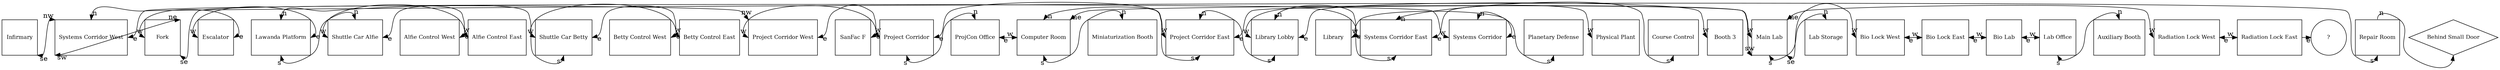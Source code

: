 digraph G {
	splines=TRUE
	K=0
	Infirmary [label=Infirmary fontsize=11 height=1 pos="2.9491878185021196,8.97350665657949!" shape=rectangle width=1]
	"Systems Corridor East" [label="Systems Corridor East" fontsize=11 height=1 pos="11.882613058488616,5.973854850474515!" shape=rectangle width=1]
	"Alfie Control East" [label="Alfie Control East" fontsize=11 height=1 pos="0,0!" shape=rectangle width=1]
	"Physical Plant" [label="Physical Plant" fontsize=11 height=1 pos="14.931768234115992,5.973854850474515!" shape=rectangle width=1]
	"Shuttle Car Betty" [label="Shuttle Car Betty" fontsize=11 height=1 pos="-2.9651567478997416,5.941967322492861!" shape=rectangle width=1]
	Fork [label=Fork fontsize=11 height=1 pos="2.9812974105335712,2.984259685884556!" shape=rectangle width=1]
	Escalator [label=Escalator fontsize=11 height=1 pos="0.04402576883879378,2.984259685884556!" shape=rectangle width=1]
	"Project Corridor East" [label="Project Corridor East" fontsize=11 height=1 pos="11.898530536651881,-0.03322402735495983!" shape=rectangle width=1]
	"Library Lobby" [label="Library Lobby" fontsize=11 height=1 pos="11.89057179757025,2.9994891873432925!" shape=rectangle width=1]
	"Lab Office" [label="Lab Office" fontsize=11 height=1 pos="26.898727688912714,-1.5187236898875636!" shape=rectangle width=1]
	"Repair Room" [label="Repair Room" fontsize=11 height=1 pos="5.931326285302152,8.999407369233374!" shape=rectangle width=1]
	"Course Control" [label="Course Control" fontsize=11 height=1 pos="11.882613058488616,8.961749579042882!" shape=rectangle width=1]
	"Alfie Control West" [label="Alfie Control West" fontsize=11 height=1 pos="-6.004403427043718,0.0!" shape=rectangle width=1]
	"ProjCon Office" [label="ProjCon Office" fontsize=11 height=1 pos="8.88477822042103,-3.0463426916872516!" shape=rectangle width=1]
	Library [label=Library fontsize=11 height=1 pos="8.83913709987866,2.9994891873432925!" shape=rectangle width=1]
	"Planetary Defense" [label="Planetary Defense" fontsize=11 height=1 pos="8.920597160467919,9.043574152128613!" shape=rectangle width=1]
	"Systems Corridor West" [label="Systems Corridor West" fontsize=11 height=1 pos="5.931326285302152,5.973854850474515!" shape=rectangle width=1]
	"Project Corridor West" [label="Project Corridor West" fontsize=11 height=1 pos="5.920979362347818,-0.03322402735495983!" shape=rectangle width=1]
	"Betty Control West" [label="Betty Control West" fontsize=11 height=1 pos="-5.978785919605677,5.941967322492861!" shape=rectangle width=1]
	"Project Corridor" [label="Project Corridor" fontsize=11 height=1 pos="8.88477822042103,-0.03322402735495983!" shape=rectangle width=1]
	"Bio Lock East" [label="Bio Lock East" fontsize=11 height=1 pos="20.928068213912255,-1.5187236898875636!" shape=rectangle width=1]
	"Shuttle Car Alfie" [label="Shuttle Car Alfie" fontsize=11 height=1 pos="-2.9651567478997416,0.0!" shape=rectangle width=1]
	"Lawanda Platform" [label="Lawanda Platform" fontsize=11 height=1 pos="-2.9651567478997416,2.984259685884556!" shape=rectangle width=1]
	"Betty Control East" [label="Betty Control East" fontsize=11 height=1 pos="0.037101823246093846,5.941967322492861!" shape=rectangle width=1]
	"Bio Lab" [label="Bio Lab" fontsize=11 height=1 pos="23.890901604352145,-1.5187236898875636!" shape=rectangle width=1]
	"SanFac F" [label="SanFac F" fontsize=11 height=1 pos="2.8597792495594496,-0.03322402735495983!" shape=rectangle width=1]
	"Miniaturization Booth" [label="Miniaturization Booth" fontsize=11 height=1 pos="11.874276165511075,-4.541082577255254!" shape=rectangle width=1]
	"Systems Corridor" [label="Systems Corridor" fontsize=11 height=1 pos="8.920597160467919,5.973854850474515!" shape=rectangle width=1]
	4409309776 [label="?" fontsize=11 height=1 pos="23.809993414827034,1.4598381293075635!" shape=ellipse width=1]
	4409402080 [label="Behind Small Door" fontsize=11 height=1 pos="5.931326285302152,11.99112624602601!" shape=diamond width=1]
	"Bio Lock West" [label="Bio Lock West" fontsize=11 height=1 pos="17.899020979848096,-1.5187236898875636!" shape=rectangle width=1]
	"Radiation Lock West" [label="Radiation Lock West" fontsize=11 height=1 pos="17.874852945593062,1.4598381293075635!" shape=rectangle width=1]
	"Main Lab" [label="Main Lab" fontsize=11 height=1 pos="14.885734787792043,-0.006904156913199816!" shape=rectangle width=1]
	"Lab Storage" [label="Lab Storage" fontsize=11 height=1 pos="14.885734787792043,-1.515232649715534!" shape=rectangle width=1]
	"Auxiliary Booth" [label="Auxiliary Booth" fontsize=11 height=1 pos="26.898727688912714,-4.55157001272661!" shape=rectangle width=1]
	"Computer Room" [label="Computer Room" fontsize=11 height=1 pos="11.874276165511075,-3.031850402133642!" shape=rectangle width=1]
	"Radiation Lock East" [label="Radiation Lock East" fontsize=11 height=1 pos="20.843043664795026,1.4598381293075635!" shape=rectangle width=1]
	"Booth 3" [label="Booth 3" fontsize=11 height=1 pos="13.373607899011235,2.9994891873432925!" shape=rectangle width=1]
	"Alfie Control East" -> "Shuttle Car Alfie" [constraint=FALSE dir=both headlabel=e headport=e labeldistance=1.5 labelfloat=TRUE minlen=2 taillabel=w tailport=w weight=0]
	"Shuttle Car Alfie" -> "Alfie Control West" [constraint=FALSE dir=both headlabel=e headport=e labeldistance=1.5 labelfloat=TRUE minlen=2 taillabel=w tailport=w weight=0]
	"Lawanda Platform" -> "Shuttle Car Alfie" [constraint=FALSE dir=both headlabel=n headport=n labeldistance=1.5 labelfloat=TRUE minlen=2 taillabel=s tailport=s weight=0]
	"Shuttle Car Betty" -> "Lawanda Platform" [constraint=FALSE dir=both headlabel=n headport=n labeldistance=1.5 labelfloat=TRUE minlen=2 taillabel=s tailport=s weight=0]
	"Betty Control East" -> "Shuttle Car Betty" [constraint=FALSE dir=both headlabel=e headport=e labeldistance=1.5 labelfloat=TRUE minlen=2 taillabel=w tailport=w weight=0]
	"Shuttle Car Betty" -> "Betty Control West" [constraint=FALSE dir=both headlabel=e headport=e labeldistance=1.5 labelfloat=TRUE minlen=2 taillabel=w tailport=w weight=0]
	Escalator -> "Lawanda Platform" [constraint=FALSE dir=both headlabel=e headport=e labeldistance=1.5 labelfloat=TRUE minlen=2 taillabel=w tailport=w weight=0]
	Fork -> Escalator [constraint=FALSE dir=both headlabel=e headport=e labeldistance=1.5 labelfloat=TRUE minlen=2 taillabel=w tailport=w weight=0]
	"Systems Corridor West" -> Fork [constraint=FALSE dir=both headlabel=ne headport=ne labeldistance=1.5 labelfloat=TRUE minlen=2 taillabel=sw tailport=sw weight=0]
	"Project Corridor West" -> Fork [constraint=FALSE dir=both headlabel=se headport=se labeldistance=1.5 labelfloat=TRUE minlen=2 taillabel=nw tailport=nw weight=0]
	"Project Corridor" -> "Project Corridor West" [constraint=FALSE dir=both headlabel=e headport=e labeldistance=1.5 labelfloat=TRUE minlen=2 taillabel=w tailport=w weight=0]
	"Project Corridor East" -> "Project Corridor" [constraint=FALSE dir=both headlabel=e headport=e labeldistance=1.5 labelfloat=TRUE minlen=2 taillabel=w tailport=w weight=0]
	"Project Corridor" -> "ProjCon Office" [constraint=FALSE dir=both headlabel=n headport=n labeldistance=1.5 labelfloat=TRUE minlen=2 taillabel=s tailport=s weight=0]
	"Computer Room" -> "ProjCon Office" [constraint=FALSE dir=both headlabel=e headport=e labeldistance=1.5 labelfloat=TRUE minlen=2 taillabel=w tailport=w weight=0]
	"Project Corridor East" -> "Computer Room" [constraint=FALSE dir=both headlabel=n headport=n labeldistance=1.5 labelfloat=TRUE minlen=2 taillabel=s tailport=s weight=0]
	"Main Lab" -> "Computer Room" [constraint=FALSE dir=both headlabel=ne headport=ne labeldistance=1.5 labelfloat=TRUE minlen=2 taillabel=sw tailport=sw weight=0]
	"Computer Room" -> "Miniaturization Booth" [constraint=FALSE dir=both headlabel=n headport=n labeldistance=1.5 labelfloat=TRUE minlen=2 taillabel=s tailport=s weight=0]
	"Radiation Lock West" -> "Main Lab" [constraint=FALSE dir=both headlabel=ne headport=ne labeldistance=1.5 labelfloat=TRUE minlen=2 taillabel=w tailport=w weight=0]
	"Radiation Lock East" -> "Radiation Lock West" [constraint=FALSE dir=both headlabel=e headport=e labeldistance=1.5 labelfloat=TRUE minlen=2 taillabel=w tailport=w weight=0]
	4409309776 -> "Radiation Lock East" [constraint=FALSE dir=back headlabel=e headport=e labeldistance=1.5 labelfloat=TRUE tailport=w]
	"Bio Lock West" -> "Main Lab" [constraint=FALSE dir=both headlabel=se headport=se labeldistance=1.5 labelfloat=TRUE minlen=2 taillabel=w tailport=w weight=0]
	"Bio Lock East" -> "Bio Lock West" [constraint=FALSE dir=both headlabel=e headport=e labeldistance=1.5 labelfloat=TRUE minlen=2 taillabel=w tailport=w weight=0]
	"Bio Lab" -> "Bio Lock East" [constraint=FALSE dir=both headlabel=e headport=e labeldistance=1.5 labelfloat=TRUE minlen=2 taillabel=w tailport=w weight=0]
	"Lab Office" -> "Auxiliary Booth" [constraint=FALSE dir=both headlabel=n headport=n labeldistance=1.5 labelfloat=TRUE minlen=2 taillabel=s tailport=s weight=0]
	"Lab Office" -> "Bio Lab" [constraint=FALSE dir=both headlabel=e headport=e labeldistance=1.5 labelfloat=TRUE minlen=2 taillabel=w tailport=w weight=0]
	"Main Lab" -> "Lab Storage" [constraint=FALSE dir=both headlabel=n headport=n labeldistance=1.5 labelfloat=TRUE minlen=2 taillabel=s tailport=s weight=0]
	"Library Lobby" -> "Project Corridor East" [constraint=FALSE dir=both headlabel=n headport=n labeldistance=1.5 labelfloat=TRUE minlen=2 taillabel=s tailport=s weight=0]
	"Main Lab" -> "Project Corridor East" [constraint=FALSE dir=both headlabel=e headport=e labeldistance=1.5 labelfloat=TRUE minlen=2 taillabel=w tailport=w weight=0]
	"Project Corridor West" -> "SanFac F" [constraint=FALSE dir=both headlabel=e headport=e labeldistance=1.5 labelfloat=TRUE minlen=2 taillabel=w tailport=w weight=0]
	"Systems Corridor" -> "Systems Corridor West" [constraint=FALSE dir=both headlabel=e headport=e labeldistance=1.5 labelfloat=TRUE minlen=2 taillabel=w tailport=w weight=0]
	"Systems Corridor East" -> "Systems Corridor" [constraint=FALSE dir=both headlabel=e headport=e labeldistance=1.5 labelfloat=TRUE minlen=2 taillabel=w tailport=w weight=0]
	"Physical Plant" -> "Systems Corridor East" [constraint=FALSE dir=both headlabel=e headport=e labeldistance=1.5 labelfloat=TRUE minlen=2 taillabel=w tailport=w weight=0]
	"Course Control" -> "Systems Corridor East" [constraint=FALSE dir=both headlabel=n headport=n labeldistance=1.5 labelfloat=TRUE minlen=2 taillabel=s tailport=s weight=0]
	"Systems Corridor East" -> "Library Lobby" [constraint=FALSE dir=both headlabel=n headport=n labeldistance=1.5 labelfloat=TRUE minlen=2 taillabel=s tailport=s weight=0]
	"Library Lobby" -> Library [constraint=FALSE dir=both headlabel=e headport=e labeldistance=1.5 labelfloat=TRUE minlen=2 taillabel=w tailport=w weight=0]
	"Booth 3" -> "Library Lobby" [constraint=FALSE dir=both headlabel=e headport=e labeldistance=1.5 labelfloat=TRUE minlen=2 taillabel=w tailport=w weight=0]
	"Planetary Defense" -> "Systems Corridor" [constraint=FALSE dir=both headlabel=n headport=n labeldistance=1.5 labelfloat=TRUE minlen=2 taillabel=s tailport=s weight=0]
	"Systems Corridor West" -> Infirmary [constraint=FALSE dir=both headlabel=se headport=se labeldistance=1.5 labelfloat=TRUE minlen=2 taillabel=nw tailport=nw weight=0]
	"Repair Room" -> "Systems Corridor West" [constraint=FALSE dir=both headlabel=n headport=n labeldistance=1.5 labelfloat=TRUE minlen=2 taillabel=s tailport=s weight=0]
	4409402080 -> "Repair Room" [constraint=FALSE dir=back headlabel=n headport=n labeldistance=1.5 labelfloat=TRUE tailport=s]
}
